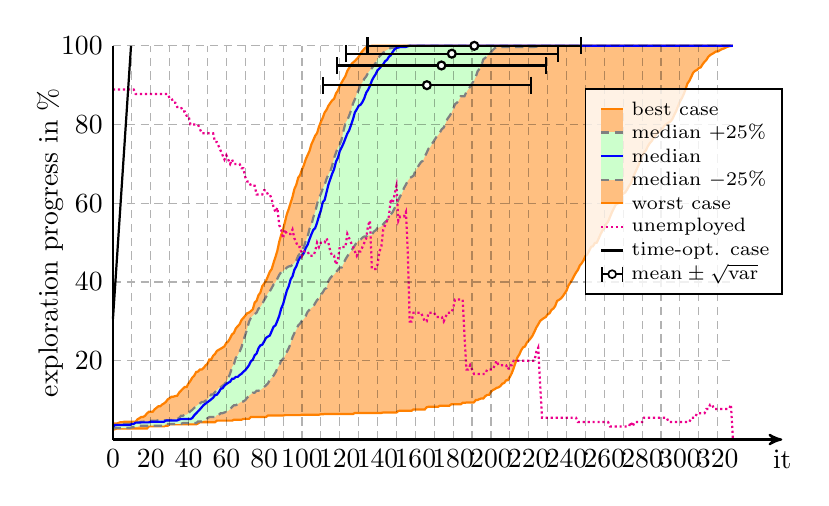 \begin{tikzpicture}[thick]


% plot data, scaled to 8cm
\begin{scope}[yscale=0.05, xscale=0.024]
\draw[draw=orange, fill=orange!50] (0.00, 2.46) -- (1.00, 2.63) -- (2.00, 2.79) -- (3.00, 2.79) -- (4.00, 2.79) -- (5.00, 2.79) -- (6.00, 2.79) -- (7.00, 2.79) -- (8.00, 2.79) -- (9.00, 2.79) -- (10.00, 2.79) -- (11.00, 2.79) -- (12.00, 2.79) -- (13.00, 2.79) -- (14.00, 2.79) -- (15.00, 2.79) -- (16.00, 2.79) -- (17.00, 2.79) -- (18.00, 2.79) -- (19.00, 3.35) -- (20.00, 3.35) -- (21.00, 3.35) -- (22.00, 3.35) -- (23.00, 3.35) -- (24.00, 3.35) -- (25.00, 3.35) -- (26.00, 3.35) -- (27.00, 3.35) -- (28.00, 3.52) -- (29.00, 3.52) -- (30.00, 3.85) -- (31.00, 3.85) -- (32.00, 3.85) -- (33.00, 3.85) -- (34.00, 3.85) -- (35.00, 3.85) -- (36.00, 3.85) -- (37.00, 3.85) -- (38.00, 3.85) -- (39.00, 3.85) -- (40.00, 3.85) -- (41.00, 3.85) -- (42.00, 3.85) -- (43.00, 3.85) -- (44.00, 3.85) -- (45.00, 4.08) -- (46.00, 4.41) -- (47.00, 4.41) -- (48.00, 4.41) -- (49.00, 4.41) -- (50.00, 4.41) -- (51.00, 4.41) -- (52.00, 4.41) -- (53.00, 4.41) -- (54.00, 4.41) -- (55.00, 4.80) -- (56.00, 4.80) -- (57.00, 4.80) -- (58.00, 4.80) -- (59.00, 4.80) -- (60.00, 4.80) -- (61.00, 4.80) -- (62.00, 4.80) -- (63.00, 4.80) -- (64.00, 5.03) -- (65.00, 5.03) -- (66.00, 5.03) -- (67.00, 5.03) -- (68.00, 5.03) -- (69.00, 5.25) -- (70.00, 5.25) -- (71.00, 5.25) -- (72.00, 5.25) -- (73.00, 5.75) -- (74.00, 5.75) -- (75.00, 5.75) -- (76.00, 5.75) -- (77.00, 5.75) -- (78.00, 5.75) -- (79.00, 5.75) -- (80.00, 5.75) -- (81.00, 5.75) -- (82.00, 6.09) -- (83.00, 6.09) -- (84.00, 6.09) -- (85.00, 6.09) -- (86.00, 6.09) -- (87.00, 6.09) -- (88.00, 6.09) -- (89.00, 6.09) -- (90.00, 6.09) -- (91.00, 6.20) -- (92.00, 6.20) -- (93.00, 6.20) -- (94.00, 6.20) -- (95.00, 6.20) -- (96.00, 6.20) -- (97.00, 6.20) -- (98.00, 6.20) -- (99.00, 6.20) -- (100.00, 6.31) -- (101.00, 6.31) -- (102.00, 6.31) -- (103.00, 6.31) -- (104.00, 6.31) -- (105.00, 6.31) -- (106.00, 6.31) -- (107.00, 6.31) -- (108.00, 6.31) -- (109.00, 6.31) -- (110.00, 6.42) -- (111.00, 6.42) -- (112.00, 6.48) -- (113.00, 6.48) -- (114.00, 6.48) -- (115.00, 6.48) -- (116.00, 6.48) -- (117.00, 6.48) -- (118.00, 6.48) -- (119.00, 6.48) -- (120.00, 6.48) -- (121.00, 6.48) -- (122.00, 6.48) -- (123.00, 6.48) -- (124.00, 6.48) -- (125.00, 6.48) -- (126.00, 6.48) -- (127.00, 6.48) -- (128.00, 6.76) -- (129.00, 6.76) -- (130.00, 6.76) -- (131.00, 6.76) -- (132.00, 6.76) -- (133.00, 6.76) -- (134.00, 6.76) -- (135.00, 6.76) -- (136.00, 6.76) -- (137.00, 6.76) -- (138.00, 6.76) -- (139.00, 6.76) -- (140.00, 6.76) -- (141.00, 6.76) -- (142.00, 6.76) -- (143.00, 6.87) -- (144.00, 6.87) -- (145.00, 6.87) -- (146.00, 6.87) -- (147.00, 6.87) -- (148.00, 6.87) -- (149.00, 6.87) -- (150.00, 6.87) -- (151.00, 7.26) -- (152.00, 7.32) -- (153.00, 7.32) -- (154.00, 7.32) -- (155.00, 7.32) -- (156.00, 7.32) -- (157.00, 7.32) -- (158.00, 7.32) -- (159.00, 7.65) -- (160.00, 7.65) -- (161.00, 7.65) -- (162.00, 7.65) -- (163.00, 7.65) -- (164.00, 7.65) -- (165.00, 7.65) -- (166.00, 8.21) -- (167.00, 8.32) -- (168.00, 8.32) -- (169.00, 8.32) -- (170.00, 8.32) -- (171.00, 8.32) -- (172.00, 8.32) -- (173.00, 8.60) -- (174.00, 8.60) -- (175.00, 8.60) -- (176.00, 8.60) -- (177.00, 8.60) -- (178.00, 8.60) -- (179.00, 8.94) -- (180.00, 8.94) -- (181.00, 8.94) -- (182.00, 8.94) -- (183.00, 8.94) -- (184.00, 8.94) -- (185.00, 9.33) -- (186.00, 9.33) -- (187.00, 9.39) -- (188.00, 9.39) -- (189.00, 9.39) -- (190.00, 9.39) -- (191.00, 9.44) -- (192.00, 10.06) -- (193.00, 10.06) -- (194.00, 10.28) -- (195.00, 10.45) -- (196.00, 10.45) -- (197.00, 11.01) -- (198.00, 11.34) -- (199.00, 11.34) -- (200.00, 12.12) -- (201.00, 12.57) -- (202.00, 12.79) -- (203.00, 13.13) -- (204.00, 13.24) -- (205.00, 13.58) -- (206.00, 14.19) -- (207.00, 14.36) -- (208.00, 15.03) -- (209.00, 15.08) -- (210.00, 15.92) -- (211.00, 16.82) -- (212.00, 18.10) -- (213.00, 19.55) -- (214.00, 20.84) -- (215.00, 21.56) -- (216.00, 22.68) -- (217.00, 23.41) -- (218.00, 23.63) -- (219.00, 24.64) -- (220.00, 25.14) -- (221.00, 25.70) -- (222.00, 26.37) -- (223.00, 27.37) -- (224.00, 28.44) -- (225.00, 29.22) -- (226.00, 30.11) -- (227.00, 30.50) -- (228.00, 30.84) -- (229.00, 31.12) -- (230.00, 31.79) -- (231.00, 32.07) -- (232.00, 32.91) -- (233.00, 33.24) -- (234.00, 33.91) -- (235.00, 35.20) -- (236.00, 35.47) -- (237.00, 35.81) -- (238.00, 36.37) -- (239.00, 37.09) -- (240.00, 37.82) -- (241.00, 39.11) -- (242.00, 39.83) -- (243.00, 40.61) -- (244.00, 41.56) -- (245.00, 42.40) -- (246.00, 43.07) -- (247.00, 44.19) -- (248.00, 44.75) -- (249.00, 45.53) -- (250.00, 46.65) -- (251.00, 47.04) -- (252.00, 47.99) -- (253.00, 48.94) -- (254.00, 49.11) -- (255.00, 49.94) -- (256.00, 50.00) -- (257.00, 51.06) -- (258.00, 52.18) -- (259.00, 53.07) -- (260.00, 53.63) -- (261.00, 54.75) -- (262.00, 55.36) -- (263.00, 56.54) -- (264.00, 57.71) -- (265.00, 58.66) -- (266.00, 59.66) -- (267.00, 59.89) -- (268.00, 60.84) -- (269.00, 61.79) -- (270.00, 62.46) -- (271.00, 62.74) -- (272.00, 63.46) -- (273.00, 64.36) -- (274.00, 65.03) -- (275.00, 66.20) -- (276.00, 67.49) -- (277.00, 68.55) -- (278.00, 69.55) -- (279.00, 70.84) -- (280.00, 72.07) -- (281.00, 72.91) -- (282.00, 73.46) -- (283.00, 74.47) -- (284.00, 75.25) -- (285.00, 75.75) -- (286.00, 76.59) -- (287.00, 77.09) -- (288.00, 77.82) -- (289.00, 78.21) -- (290.00, 78.60) -- (291.00, 79.16) -- (292.00, 79.83) -- (293.00, 80.17) -- (294.00, 80.50) -- (295.00, 80.78) -- (296.00, 81.40) -- (297.00, 82.46) -- (298.00, 83.41) -- (299.00, 84.69) -- (300.00, 85.87) -- (301.00, 86.70) -- (302.00, 87.71) -- (303.00, 88.99) -- (304.00, 90.45) -- (305.00, 91.12) -- (306.00, 92.12) -- (307.00, 93.18) -- (308.00, 93.63) -- (309.00, 93.85) -- (310.00, 94.36) -- (311.00, 94.53) -- (312.00, 95.31) -- (313.00, 95.92) -- (314.00, 96.42) -- (315.00, 97.21) -- (316.00, 97.65) -- (317.00, 97.93) -- (318.00, 98.21) -- (319.00, 98.55) -- (320.00, 98.55) -- (321.00, 98.83) -- (322.00, 99.11) -- (323.00, 99.27) -- (324.00, 99.50) -- (325.00, 99.72) -- (326.00, 99.89) -- (327.00, 99.94) -- (328.00, 100.00) -- (328.00, 100.00) -- (327.00, 100.00) -- (326.00, 100.00) -- (325.00, 100.00) -- (324.00, 100.00) -- (323.00, 100.00) -- (322.00, 100.00) -- (321.00, 100.00) -- (320.00, 100.00) -- (319.00, 100.00) -- (318.00, 100.00) -- (317.00, 100.00) -- (316.00, 100.00) -- (315.00, 100.00) -- (314.00, 100.00) -- (313.00, 100.00) -- (312.00, 100.00) -- (311.00, 100.00) -- (310.00, 100.00) -- (309.00, 100.00) -- (308.00, 100.00) -- (307.00, 100.00) -- (306.00, 100.00) -- (305.00, 100.00) -- (304.00, 100.00) -- (303.00, 100.00) -- (302.00, 100.00) -- (301.00, 100.00) -- (300.00, 100.00) -- (299.00, 100.00) -- (298.00, 100.00) -- (297.00, 100.00) -- (296.00, 100.00) -- (295.00, 100.00) -- (294.00, 100.00) -- (293.00, 100.00) -- (292.00, 100.00) -- (291.00, 100.00) -- (290.00, 100.00) -- (289.00, 100.00) -- (288.00, 100.00) -- (287.00, 100.00) -- (286.00, 100.00) -- (285.00, 100.00) -- (284.00, 100.00) -- (283.00, 100.00) -- (282.00, 100.00) -- (281.00, 100.00) -- (280.00, 100.00) -- (279.00, 100.00) -- (278.00, 100.00) -- (277.00, 100.00) -- (276.00, 100.00) -- (275.00, 100.00) -- (274.00, 100.00) -- (273.00, 100.00) -- (272.00, 100.00) -- (271.00, 100.00) -- (270.00, 100.00) -- (269.00, 100.00) -- (268.00, 100.00) -- (267.00, 100.00) -- (266.00, 100.00) -- (265.00, 100.00) -- (264.00, 100.00) -- (263.00, 100.00) -- (262.00, 100.00) -- (261.00, 100.00) -- (260.00, 100.00) -- (259.00, 100.00) -- (258.00, 100.00) -- (257.00, 100.00) -- (256.00, 100.00) -- (255.00, 100.00) -- (254.00, 100.00) -- (253.00, 100.00) -- (252.00, 100.00) -- (251.00, 100.00) -- (250.00, 100.00) -- (249.00, 100.00) -- (248.00, 100.00) -- (247.00, 100.00) -- (246.00, 100.00) -- (245.00, 100.00) -- (244.00, 100.00) -- (243.00, 100.00) -- (242.00, 100.00) -- (241.00, 100.00) -- (240.00, 100.00) -- (239.00, 100.00) -- (238.00, 100.00) -- (237.00, 100.00) -- (236.00, 100.00) -- (235.00, 100.00) -- (234.00, 100.00) -- (233.00, 100.00) -- (232.00, 100.00) -- (231.00, 100.00) -- (230.00, 100.00) -- (229.00, 100.00) -- (228.00, 100.00) -- (227.00, 100.00) -- (226.00, 100.00) -- (225.00, 100.00) -- (224.00, 100.00) -- (223.00, 100.00) -- (222.00, 100.00) -- (221.00, 100.00) -- (220.00, 100.00) -- (219.00, 100.00) -- (218.00, 100.00) -- (217.00, 100.00) -- (216.00, 100.00) -- (215.00, 100.00) -- (214.00, 100.00) -- (213.00, 100.00) -- (212.00, 100.00) -- (211.00, 100.00) -- (210.00, 100.00) -- (209.00, 100.00) -- (208.00, 100.00) -- (207.00, 100.00) -- (206.00, 100.00) -- (205.00, 100.00) -- (204.00, 100.00) -- (203.00, 100.00) -- (202.00, 100.00) -- (201.00, 100.00) -- (200.00, 100.00) -- (199.00, 100.00) -- (198.00, 100.00) -- (197.00, 100.00) -- (196.00, 100.00) -- (195.00, 100.00) -- (194.00, 100.00) -- (193.00, 100.00) -- (192.00, 100.00) -- (191.00, 100.00) -- (190.00, 100.00) -- (189.00, 100.00) -- (188.00, 100.00) -- (187.00, 100.00) -- (186.00, 100.00) -- (185.00, 100.00) -- (184.00, 100.00) -- (183.00, 100.00) -- (182.00, 100.00) -- (181.00, 100.00) -- (180.00, 100.00) -- (179.00, 100.00) -- (178.00, 100.00) -- (177.00, 100.00) -- (176.00, 100.00) -- (175.00, 100.00) -- (174.00, 100.00) -- (173.00, 100.00) -- (172.00, 100.00) -- (171.00, 100.00) -- (170.00, 100.00) -- (169.00, 100.00) -- (168.00, 100.00) -- (167.00, 100.00) -- (166.00, 100.00) -- (165.00, 100.00) -- (164.00, 100.00) -- (163.00, 100.00) -- (162.00, 100.00) -- (161.00, 100.00) -- (160.00, 100.00) -- (159.00, 100.00) -- (158.00, 100.00) -- (157.00, 100.00) -- (156.00, 100.00) -- (155.00, 100.00) -- (154.00, 100.00) -- (153.00, 100.00) -- (152.00, 100.00) -- (151.00, 100.00) -- (150.00, 100.00) -- (149.00, 100.00) -- (148.00, 100.00) -- (147.00, 100.00) -- (146.00, 100.00) -- (145.00, 100.00) -- (144.00, 100.00) -- (143.00, 100.00) -- (142.00, 100.00) -- (141.00, 100.00) -- (140.00, 100.00) -- (139.00, 100.00) -- (138.00, 100.00) -- (137.00, 100.00) -- (136.00, 99.94) -- (135.00, 99.94) -- (134.00, 99.66) -- (133.00, 99.22) -- (132.00, 98.66) -- (131.00, 98.04) -- (130.00, 97.21) -- (129.00, 96.65) -- (128.00, 96.15) -- (127.00, 95.75) -- (126.00, 95.25) -- (125.00, 94.41) -- (124.00, 93.63) -- (123.00, 92.29) -- (122.00, 91.51) -- (121.00, 90.67) -- (120.00, 89.83) -- (119.00, 88.60) -- (118.00, 87.88) -- (117.00, 86.54) -- (116.00, 86.15) -- (115.00, 85.47) -- (114.00, 84.75) -- (113.00, 83.74) -- (112.00, 83.07) -- (111.00, 81.73) -- (110.00, 80.67) -- (109.00, 79.44) -- (108.00, 77.82) -- (107.00, 77.15) -- (106.00, 76.03) -- (105.00, 74.97) -- (104.00, 73.30) -- (103.00, 72.23) -- (102.00, 71.17) -- (101.00, 69.66) -- (100.00, 68.55) -- (99.00, 67.15) -- (98.00, 66.48) -- (97.00, 64.69) -- (96.00, 63.63) -- (95.00, 61.62) -- (94.00, 60.11) -- (93.00, 58.55) -- (92.00, 57.21) -- (91.00, 55.25) -- (90.00, 53.35) -- (89.00, 51.96) -- (88.00, 50.28) -- (87.00, 47.99) -- (86.00, 46.37) -- (85.00, 44.92) -- (84.00, 43.30) -- (83.00, 42.63) -- (82.00, 41.45) -- (81.00, 40.34) -- (80.00, 39.61) -- (79.00, 38.94) -- (78.00, 37.32) -- (77.00, 36.65) -- (76.00, 35.25) -- (75.00, 34.80) -- (74.00, 33.07) -- (73.00, 32.63) -- (72.00, 32.23) -- (71.00, 32.07) -- (70.00, 31.45) -- (69.00, 30.89) -- (68.00, 30.34) -- (67.00, 29.27) -- (66.00, 28.77) -- (65.00, 28.21) -- (64.00, 27.09) -- (63.00, 26.70) -- (62.00, 25.75) -- (61.00, 24.92) -- (60.00, 24.53) -- (59.00, 23.69) -- (58.00, 23.35) -- (57.00, 23.07) -- (56.00, 22.79) -- (55.00, 22.51) -- (54.00, 21.73) -- (53.00, 21.28) -- (52.00, 20.34) -- (51.00, 20.34) -- (50.00, 19.22) -- (49.00, 18.83) -- (48.00, 18.21) -- (47.00, 17.77) -- (46.00, 17.77) -- (45.00, 17.26) -- (44.00, 17.15) -- (43.00, 16.20) -- (42.00, 15.75) -- (41.00, 14.92) -- (40.00, 14.25) -- (39.00, 13.35) -- (38.00, 13.35) -- (37.00, 12.91) -- (36.00, 12.40) -- (35.00, 11.90) -- (34.00, 11.12) -- (33.00, 11.06) -- (32.00, 10.89) -- (31.00, 10.89) -- (30.00, 10.50) -- (29.00, 10.22) -- (28.00, 9.55) -- (27.00, 9.16) -- (26.00, 8.88) -- (25.00, 8.44) -- (24.00, 8.44) -- (23.00, 8.04) -- (22.00, 7.65) -- (21.00, 7.04) -- (20.00, 7.04) -- (19.00, 7.04) -- (18.00, 6.65) -- (17.00, 6.03) -- (16.00, 5.75) -- (15.00, 5.75) -- (14.00, 5.42) -- (13.00, 5.14) -- (12.00, 4.53) -- (11.00, 4.53) -- (10.00, 4.53) -- (9.00, 4.53) -- (8.00, 4.53) -- (7.00, 4.53) -- (6.00, 4.53) -- (5.00, 4.41) -- (4.00, 4.41) -- (3.00, 4.25) -- (2.00, 4.08) -- (1.00, 4.08) -- (0.00, 3.41);
\draw[gray, densely dashed, fill=green!20] (0.00, 2.63) -- (1.00, 2.91) -- (2.00, 2.91) -- (3.00, 2.91) -- (4.00, 2.91) -- (5.00, 2.91) -- (6.00, 2.91) -- (7.00, 2.91) -- (8.00, 2.91) -- (9.00, 2.91) -- (10.00, 3.13) -- (11.00, 3.13) -- (12.00, 3.24) -- (13.00, 3.24) -- (14.00, 3.52) -- (15.00, 3.52) -- (16.00, 3.52) -- (17.00, 3.52) -- (18.00, 3.52) -- (19.00, 3.52) -- (20.00, 3.52) -- (21.00, 3.52) -- (22.00, 3.52) -- (23.00, 3.52) -- (24.00, 3.52) -- (25.00, 3.52) -- (26.00, 3.52) -- (27.00, 3.52) -- (28.00, 3.91) -- (29.00, 3.97) -- (30.00, 3.97) -- (31.00, 3.97) -- (32.00, 3.97) -- (33.00, 3.97) -- (34.00, 3.97) -- (35.00, 3.97) -- (36.00, 3.97) -- (37.00, 4.19) -- (38.00, 4.19) -- (39.00, 4.19) -- (40.00, 4.19) -- (41.00, 4.19) -- (42.00, 4.19) -- (43.00, 4.19) -- (44.00, 4.19) -- (45.00, 4.58) -- (46.00, 4.58) -- (47.00, 4.58) -- (48.00, 4.86) -- (49.00, 4.86) -- (50.00, 5.42) -- (51.00, 5.70) -- (52.00, 5.70) -- (53.00, 5.70) -- (54.00, 5.70) -- (55.00, 6.26) -- (56.00, 6.26) -- (57.00, 6.70) -- (58.00, 6.70) -- (59.00, 6.87) -- (60.00, 7.04) -- (61.00, 7.32) -- (62.00, 7.71) -- (63.00, 8.27) -- (64.00, 8.72) -- (65.00, 8.72) -- (66.00, 8.99) -- (67.00, 9.33) -- (68.00, 9.66) -- (69.00, 9.66) -- (70.00, 10.00) -- (71.00, 10.61) -- (72.00, 11.17) -- (73.00, 11.56) -- (74.00, 11.90) -- (75.00, 11.90) -- (76.00, 12.40) -- (77.00, 12.40) -- (78.00, 12.57) -- (79.00, 12.96) -- (80.00, 13.35) -- (81.00, 13.80) -- (82.00, 14.25) -- (83.00, 15.20) -- (84.00, 15.70) -- (85.00, 16.26) -- (86.00, 17.04) -- (87.00, 18.10) -- (88.00, 18.94) -- (89.00, 20.00) -- (90.00, 20.45) -- (91.00, 21.28) -- (92.00, 22.29) -- (93.00, 23.18) -- (94.00, 24.36) -- (95.00, 25.98) -- (96.00, 27.04) -- (97.00, 27.88) -- (98.00, 28.99) -- (99.00, 29.44) -- (100.00, 30.22) -- (101.00, 30.61) -- (102.00, 31.40) -- (103.00, 32.46) -- (104.00, 32.96) -- (105.00, 33.46) -- (106.00, 33.80) -- (107.00, 34.64) -- (108.00, 35.42) -- (109.00, 35.87) -- (110.00, 36.82) -- (111.00, 37.37) -- (112.00, 38.21) -- (113.00, 38.49) -- (114.00, 40.22) -- (115.00, 41.01) -- (116.00, 41.56) -- (117.00, 41.90) -- (118.00, 42.51) -- (119.00, 43.07) -- (120.00, 43.69) -- (121.00, 43.69) -- (122.00, 44.69) -- (123.00, 45.75) -- (124.00, 46.54) -- (125.00, 47.21) -- (126.00, 47.93) -- (127.00, 48.60) -- (128.00, 49.33) -- (129.00, 50.11) -- (130.00, 50.50) -- (131.00, 50.78) -- (132.00, 51.28) -- (133.00, 51.56) -- (134.00, 51.56) -- (135.00, 51.84) -- (136.00, 51.90) -- (137.00, 52.01) -- (138.00, 52.79) -- (139.00, 53.13) -- (140.00, 53.74) -- (141.00, 53.91) -- (142.00, 54.19) -- (143.00, 54.69) -- (144.00, 55.25) -- (145.00, 55.64) -- (146.00, 56.70) -- (147.00, 57.15) -- (148.00, 57.77) -- (149.00, 58.72) -- (150.00, 59.72) -- (151.00, 60.84) -- (152.00, 61.84) -- (153.00, 62.63) -- (154.00, 63.91) -- (155.00, 64.75) -- (156.00, 65.75) -- (157.00, 66.37) -- (158.00, 66.70) -- (159.00, 66.98) -- (160.00, 68.21) -- (161.00, 68.99) -- (162.00, 69.78) -- (163.00, 70.45) -- (164.00, 70.84) -- (165.00, 71.90) -- (166.00, 72.85) -- (167.00, 73.91) -- (168.00, 74.36) -- (169.00, 75.25) -- (170.00, 75.98) -- (171.00, 76.76) -- (172.00, 77.32) -- (173.00, 77.99) -- (174.00, 78.83) -- (175.00, 79.22) -- (176.00, 80.34) -- (177.00, 81.45) -- (178.00, 82.12) -- (179.00, 82.85) -- (180.00, 83.97) -- (181.00, 85.20) -- (182.00, 85.53) -- (183.00, 86.15) -- (184.00, 87.21) -- (185.00, 87.21) -- (186.00, 87.21) -- (187.00, 88.27) -- (188.00, 88.99) -- (189.00, 89.61) -- (190.00, 90.45) -- (191.00, 91.12) -- (192.00, 92.18) -- (193.00, 93.58) -- (194.00, 94.19) -- (195.00, 95.08) -- (196.00, 96.59) -- (197.00, 96.93) -- (198.00, 97.49) -- (199.00, 97.88) -- (200.00, 98.32) -- (201.00, 98.94) -- (202.00, 99.39) -- (203.00, 99.72) -- (204.00, 99.72) -- (205.00, 99.72) -- (206.00, 99.72) -- (207.00, 99.72) -- (208.00, 99.72) -- (209.00, 99.72) -- (210.00, 99.72) -- (211.00, 99.72) -- (212.00, 99.72) -- (213.00, 99.72) -- (214.00, 99.72) -- (215.00, 99.72) -- (216.00, 99.72) -- (217.00, 99.72) -- (218.00, 99.72) -- (219.00, 99.72) -- (220.00, 99.72) -- (221.00, 99.72) -- (222.00, 99.72) -- (223.00, 99.72) -- (224.00, 99.78) -- (225.00, 99.94) -- (226.00, 100.00) -- (227.00, 100.00) -- (228.00, 100.00) -- (229.00, 100.00) -- (230.00, 100.00) -- (231.00, 100.00) -- (232.00, 100.00) -- (233.00, 100.00) -- (234.00, 100.00) -- (235.00, 100.00) -- (236.00, 100.00) -- (237.00, 100.00) -- (238.00, 100.00) -- (239.00, 100.00) -- (240.00, 100.00) -- (241.00, 100.00) -- (242.00, 100.00) -- (243.00, 100.00) -- (244.00, 100.00) -- (245.00, 100.00) -- (246.00, 100.00) -- (247.00, 100.00) -- (248.00, 100.00) -- (249.00, 100.00) -- (250.00, 100.00) -- (251.00, 100.00) -- (252.00, 100.00) -- (253.00, 100.00) -- (254.00, 100.00) -- (255.00, 100.00) -- (256.00, 100.00) -- (257.00, 100.00) -- (258.00, 100.00) -- (259.00, 100.00) -- (260.00, 100.00) -- (261.00, 100.00) -- (262.00, 100.00) -- (263.00, 100.00) -- (264.00, 100.00) -- (265.00, 100.00) -- (266.00, 100.00) -- (267.00, 100.00) -- (268.00, 100.00) -- (269.00, 100.00) -- (270.00, 100.00) -- (271.00, 100.00) -- (272.00, 100.00) -- (273.00, 100.00) -- (274.00, 100.00) -- (275.00, 100.00) -- (276.00, 100.00) -- (277.00, 100.00) -- (278.00, 100.00) -- (279.00, 100.00) -- (280.00, 100.00) -- (281.00, 100.00) -- (282.00, 100.00) -- (283.00, 100.00) -- (284.00, 100.00) -- (285.00, 100.00) -- (286.00, 100.00) -- (287.00, 100.00) -- (288.00, 100.00) -- (289.00, 100.00) -- (290.00, 100.00) -- (291.00, 100.00) -- (292.00, 100.00) -- (293.00, 100.00) -- (294.00, 100.00) -- (295.00, 100.00) -- (296.00, 100.00) -- (297.00, 100.00) -- (298.00, 100.00) -- (299.00, 100.00) -- (300.00, 100.00) -- (301.00, 100.00) -- (302.00, 100.00) -- (303.00, 100.00) -- (304.00, 100.00) -- (305.00, 100.00) -- (306.00, 100.00) -- (307.00, 100.00) -- (308.00, 100.00) -- (309.00, 100.00) -- (310.00, 100.00) -- (311.00, 100.00) -- (312.00, 100.00) -- (313.00, 100.00) -- (314.00, 100.00) -- (315.00, 100.00) -- (316.00, 100.00) -- (317.00, 100.00) -- (318.00, 100.00) -- (319.00, 100.00) -- (320.00, 100.00) -- (321.00, 100.00) -- (322.00, 100.00) -- (323.00, 100.00) -- (324.00, 100.00) -- (325.00, 100.00) -- (326.00, 100.00) -- (327.00, 100.00) -- (328.00, 100.00) -- (328.00, 100.00) -- (327.00, 100.00) -- (326.00, 100.00) -- (325.00, 100.00) -- (324.00, 100.00) -- (323.00, 100.00) -- (322.00, 100.00) -- (321.00, 100.00) -- (320.00, 100.00) -- (319.00, 100.00) -- (318.00, 100.00) -- (317.00, 100.00) -- (316.00, 100.00) -- (315.00, 100.00) -- (314.00, 100.00) -- (313.00, 100.00) -- (312.00, 100.00) -- (311.00, 100.00) -- (310.00, 100.00) -- (309.00, 100.00) -- (308.00, 100.00) -- (307.00, 100.00) -- (306.00, 100.00) -- (305.00, 100.00) -- (304.00, 100.00) -- (303.00, 100.00) -- (302.00, 100.00) -- (301.00, 100.00) -- (300.00, 100.00) -- (299.00, 100.00) -- (298.00, 100.00) -- (297.00, 100.00) -- (296.00, 100.00) -- (295.00, 100.00) -- (294.00, 100.00) -- (293.00, 100.00) -- (292.00, 100.00) -- (291.00, 100.00) -- (290.00, 100.00) -- (289.00, 100.00) -- (288.00, 100.00) -- (287.00, 100.00) -- (286.00, 100.00) -- (285.00, 100.00) -- (284.00, 100.00) -- (283.00, 100.00) -- (282.00, 100.00) -- (281.00, 100.00) -- (280.00, 100.00) -- (279.00, 100.00) -- (278.00, 100.00) -- (277.00, 100.00) -- (276.00, 100.00) -- (275.00, 100.00) -- (274.00, 100.00) -- (273.00, 100.00) -- (272.00, 100.00) -- (271.00, 100.00) -- (270.00, 100.00) -- (269.00, 100.00) -- (268.00, 100.00) -- (267.00, 100.00) -- (266.00, 100.00) -- (265.00, 100.00) -- (264.00, 100.00) -- (263.00, 100.00) -- (262.00, 100.00) -- (261.00, 100.00) -- (260.00, 100.00) -- (259.00, 100.00) -- (258.00, 100.00) -- (257.00, 100.00) -- (256.00, 100.00) -- (255.00, 100.00) -- (254.00, 100.00) -- (253.00, 100.00) -- (252.00, 100.00) -- (251.00, 100.00) -- (250.00, 100.00) -- (249.00, 100.00) -- (248.00, 100.00) -- (247.00, 100.00) -- (246.00, 100.00) -- (245.00, 100.00) -- (244.00, 100.00) -- (243.00, 100.00) -- (242.00, 100.00) -- (241.00, 100.00) -- (240.00, 100.00) -- (239.00, 100.00) -- (238.00, 100.00) -- (237.00, 100.00) -- (236.00, 100.00) -- (235.00, 100.00) -- (234.00, 100.00) -- (233.00, 100.00) -- (232.00, 100.00) -- (231.00, 100.00) -- (230.00, 100.00) -- (229.00, 100.00) -- (228.00, 100.00) -- (227.00, 100.00) -- (226.00, 100.00) -- (225.00, 100.00) -- (224.00, 100.00) -- (223.00, 100.00) -- (222.00, 100.00) -- (221.00, 100.00) -- (220.00, 100.00) -- (219.00, 100.00) -- (218.00, 100.00) -- (217.00, 100.00) -- (216.00, 100.00) -- (215.00, 100.00) -- (214.00, 100.00) -- (213.00, 100.00) -- (212.00, 100.00) -- (211.00, 100.00) -- (210.00, 100.00) -- (209.00, 100.00) -- (208.00, 100.00) -- (207.00, 100.00) -- (206.00, 100.00) -- (205.00, 100.00) -- (204.00, 100.00) -- (203.00, 100.00) -- (202.00, 100.00) -- (201.00, 100.00) -- (200.00, 100.00) -- (199.00, 100.00) -- (198.00, 100.00) -- (197.00, 100.00) -- (196.00, 100.00) -- (195.00, 100.00) -- (194.00, 100.00) -- (193.00, 100.00) -- (192.00, 100.00) -- (191.00, 100.00) -- (190.00, 100.00) -- (189.00, 100.00) -- (188.00, 100.00) -- (187.00, 100.00) -- (186.00, 100.00) -- (185.00, 100.00) -- (184.00, 100.00) -- (183.00, 100.00) -- (182.00, 100.00) -- (181.00, 100.00) -- (180.00, 100.00) -- (179.00, 100.00) -- (178.00, 100.00) -- (177.00, 100.00) -- (176.00, 100.00) -- (175.00, 100.00) -- (174.00, 100.00) -- (173.00, 100.00) -- (172.00, 100.00) -- (171.00, 100.00) -- (170.00, 100.00) -- (169.00, 100.00) -- (168.00, 100.00) -- (167.00, 100.00) -- (166.00, 100.00) -- (165.00, 100.00) -- (164.00, 100.00) -- (163.00, 100.00) -- (162.00, 100.00) -- (161.00, 100.00) -- (160.00, 100.00) -- (159.00, 100.00) -- (158.00, 100.00) -- (157.00, 100.00) -- (156.00, 100.00) -- (155.00, 99.94) -- (154.00, 99.94) -- (153.00, 99.94) -- (152.00, 99.89) -- (151.00, 99.78) -- (150.00, 99.72) -- (149.00, 99.66) -- (148.00, 99.50) -- (147.00, 99.44) -- (146.00, 99.22) -- (145.00, 98.94) -- (144.00, 98.60) -- (143.00, 98.27) -- (142.00, 97.77) -- (141.00, 97.32) -- (140.00, 96.65) -- (139.00, 95.64) -- (138.00, 95.03) -- (137.00, 94.30) -- (136.00, 93.74) -- (135.00, 93.13) -- (134.00, 92.23) -- (133.00, 91.62) -- (132.00, 90.67) -- (131.00, 90.00) -- (130.00, 88.77) -- (129.00, 87.82) -- (128.00, 86.42) -- (127.00, 85.31) -- (126.00, 83.63) -- (125.00, 82.29) -- (124.00, 81.12) -- (123.00, 80.34) -- (122.00, 78.44) -- (121.00, 76.26) -- (120.00, 74.92) -- (119.00, 74.13) -- (118.00, 72.85) -- (117.00, 71.51) -- (116.00, 69.61) -- (115.00, 68.16) -- (114.00, 67.32) -- (113.00, 66.20) -- (112.00, 64.69) -- (111.00, 63.74) -- (110.00, 62.35) -- (109.00, 61.40) -- (108.00, 59.78) -- (107.00, 57.77) -- (106.00, 56.42) -- (105.00, 54.47) -- (104.00, 53.52) -- (103.00, 51.56) -- (102.00, 50.45) -- (101.00, 48.94) -- (100.00, 48.04) -- (99.00, 47.26) -- (98.00, 46.65) -- (97.00, 45.47) -- (96.00, 44.86) -- (95.00, 44.36) -- (94.00, 44.02) -- (93.00, 43.97) -- (92.00, 43.69) -- (91.00, 43.18) -- (90.00, 42.74) -- (89.00, 42.51) -- (88.00, 41.84) -- (87.00, 40.89) -- (86.00, 39.83) -- (85.00, 39.39) -- (84.00, 38.49) -- (83.00, 37.65) -- (82.00, 37.15) -- (81.00, 36.20) -- (80.00, 35.42) -- (79.00, 34.36) -- (78.00, 33.63) -- (77.00, 33.24) -- (76.00, 32.23) -- (75.00, 31.84) -- (74.00, 31.45) -- (73.00, 30.89) -- (72.00, 29.94) -- (71.00, 28.10) -- (70.00, 26.54) -- (69.00, 25.20) -- (68.00, 23.41) -- (67.00, 22.29) -- (66.00, 21.34) -- (65.00, 20.73) -- (64.00, 19.11) -- (63.00, 18.32) -- (62.00, 16.76) -- (61.00, 15.59) -- (60.00, 14.69) -- (59.00, 14.02) -- (58.00, 13.69) -- (57.00, 13.30) -- (56.00, 13.07) -- (55.00, 12.51) -- (54.00, 12.07) -- (53.00, 11.45) -- (52.00, 11.45) -- (51.00, 10.73) -- (50.00, 10.06) -- (49.00, 9.89) -- (48.00, 9.55) -- (47.00, 9.55) -- (46.00, 9.16) -- (45.00, 8.83) -- (44.00, 8.44) -- (43.00, 8.04) -- (42.00, 7.54) -- (41.00, 7.21) -- (40.00, 6.65) -- (39.00, 6.31) -- (38.00, 6.31) -- (37.00, 6.03) -- (36.00, 6.03) -- (35.00, 5.47) -- (34.00, 5.25) -- (33.00, 5.25) -- (32.00, 4.97) -- (31.00, 4.97) -- (30.00, 4.92) -- (29.00, 4.92) -- (28.00, 4.92) -- (27.00, 4.92) -- (26.00, 4.92) -- (25.00, 4.92) -- (24.00, 4.92) -- (23.00, 4.80) -- (22.00, 4.80) -- (21.00, 4.80) -- (20.00, 4.80) -- (19.00, 4.64) -- (18.00, 4.64) -- (17.00, 4.64) -- (16.00, 4.53) -- (15.00, 4.53) -- (14.00, 4.41) -- (13.00, 4.41) -- (12.00, 4.41) -- (11.00, 4.36) -- (10.00, 4.13) -- (9.00, 3.97) -- (8.00, 3.97) -- (7.00, 3.97) -- (6.00, 3.97) -- (5.00, 3.97) -- (4.00, 3.97) -- (3.00, 3.97) -- (2.00, 3.69) -- (1.00, 3.69) -- (0.00, 3.30);
\draw[blue] (0.00, 3.18) -- (1.00, 3.69) -- (2.00, 3.69) -- (3.00, 3.69) -- (4.00, 3.69) -- (5.00, 3.69) -- (6.00, 3.69) -- (7.00, 3.69) -- (8.00, 3.69) -- (9.00, 3.69) -- (10.00, 3.97) -- (11.00, 3.97) -- (12.00, 4.30) -- (13.00, 4.30) -- (14.00, 4.30) -- (15.00, 4.36) -- (16.00, 4.36) -- (17.00, 4.36) -- (18.00, 4.36) -- (19.00, 4.36) -- (20.00, 4.53) -- (21.00, 4.53) -- (22.00, 4.53) -- (23.00, 4.53) -- (24.00, 4.53) -- (25.00, 4.53) -- (26.00, 4.53) -- (27.00, 4.53) -- (28.00, 4.80) -- (29.00, 4.86) -- (30.00, 4.86) -- (31.00, 4.86) -- (32.00, 4.86) -- (33.00, 4.86) -- (34.00, 4.86) -- (35.00, 5.08) -- (36.00, 5.20) -- (37.00, 5.20) -- (38.00, 5.20) -- (39.00, 5.20) -- (40.00, 5.20) -- (41.00, 5.20) -- (42.00, 5.47) -- (43.00, 6.15) -- (44.00, 6.65) -- (45.00, 7.15) -- (46.00, 7.65) -- (47.00, 8.21) -- (48.00, 8.77) -- (49.00, 9.11) -- (50.00, 9.50) -- (51.00, 9.83) -- (52.00, 10.22) -- (53.00, 10.61) -- (54.00, 11.28) -- (55.00, 11.40) -- (56.00, 12.01) -- (57.00, 12.85) -- (58.00, 13.02) -- (59.00, 13.69) -- (60.00, 14.08) -- (61.00, 14.41) -- (62.00, 14.69) -- (63.00, 15.42) -- (64.00, 15.47) -- (65.00, 15.92) -- (66.00, 15.92) -- (67.00, 16.37) -- (68.00, 16.70) -- (69.00, 17.21) -- (70.00, 17.60) -- (71.00, 18.21) -- (72.00, 18.88) -- (73.00, 19.89) -- (74.00, 20.28) -- (75.00, 21.40) -- (76.00, 21.84) -- (77.00, 23.18) -- (78.00, 23.91) -- (79.00, 24.08) -- (80.00, 24.92) -- (81.00, 25.81) -- (82.00, 26.15) -- (83.00, 26.42) -- (84.00, 27.54) -- (85.00, 28.66) -- (86.00, 28.99) -- (87.00, 30.17) -- (88.00, 31.45) -- (89.00, 33.24) -- (90.00, 34.36) -- (91.00, 36.09) -- (92.00, 37.82) -- (93.00, 38.94) -- (94.00, 40.67) -- (95.00, 41.45) -- (96.00, 43.13) -- (97.00, 43.97) -- (98.00, 45.31) -- (99.00, 46.26) -- (100.00, 46.65) -- (101.00, 47.37) -- (102.00, 48.66) -- (103.00, 49.50) -- (104.00, 50.89) -- (105.00, 52.12) -- (106.00, 53.24) -- (107.00, 53.69) -- (108.00, 55.08) -- (109.00, 56.76) -- (110.00, 58.16) -- (111.00, 60.28) -- (112.00, 60.84) -- (113.00, 62.79) -- (114.00, 64.75) -- (115.00, 66.15) -- (116.00, 67.54) -- (117.00, 68.66) -- (118.00, 70.56) -- (119.00, 71.51) -- (120.00, 73.24) -- (121.00, 74.19) -- (122.00, 75.25) -- (123.00, 76.48) -- (124.00, 77.71) -- (125.00, 78.55) -- (126.00, 79.94) -- (127.00, 81.34) -- (128.00, 83.07) -- (129.00, 83.85) -- (130.00, 84.75) -- (131.00, 85.03) -- (132.00, 85.70) -- (133.00, 86.70) -- (134.00, 88.10) -- (135.00, 88.83) -- (136.00, 89.83) -- (137.00, 91.17) -- (138.00, 92.07) -- (139.00, 92.79) -- (140.00, 93.80) -- (141.00, 94.25) -- (142.00, 94.86) -- (143.00, 95.31) -- (144.00, 96.09) -- (145.00, 96.42) -- (146.00, 97.21) -- (147.00, 97.60) -- (148.00, 98.44) -- (149.00, 99.11) -- (150.00, 99.44) -- (151.00, 99.55) -- (152.00, 99.72) -- (153.00, 99.72) -- (154.00, 99.72) -- (155.00, 99.72) -- (156.00, 99.89) -- (157.00, 100.00) -- (158.00, 100.00) -- (159.00, 100.00) -- (160.00, 100.00) -- (161.00, 100.00) -- (162.00, 100.00) -- (163.00, 100.00) -- (164.00, 100.00) -- (165.00, 100.00) -- (166.00, 100.00) -- (167.00, 100.00) -- (168.00, 100.00) -- (169.00, 100.00) -- (170.00, 100.00) -- (171.00, 100.00) -- (172.00, 100.00) -- (173.00, 100.00) -- (174.00, 100.00) -- (175.00, 100.00) -- (176.00, 100.00) -- (177.00, 100.00) -- (178.00, 100.00) -- (179.00, 100.00) -- (180.00, 100.00) -- (181.00, 100.00) -- (182.00, 100.00) -- (183.00, 100.00) -- (184.00, 100.00) -- (185.00, 100.00) -- (186.00, 100.00) -- (187.00, 100.00) -- (188.00, 100.00) -- (189.00, 100.00) -- (190.00, 100.00) -- (191.00, 100.00) -- (192.00, 100.00) -- (193.00, 100.00) -- (194.00, 100.00) -- (195.00, 100.00) -- (196.00, 100.00) -- (197.00, 100.00) -- (198.00, 100.00) -- (199.00, 100.00) -- (200.00, 100.00) -- (201.00, 100.00) -- (202.00, 100.00) -- (203.00, 100.00) -- (204.00, 100.00) -- (205.00, 100.00) -- (206.00, 100.00) -- (207.00, 100.00) -- (208.00, 100.00) -- (209.00, 100.00) -- (210.00, 100.00) -- (211.00, 100.00) -- (212.00, 100.00) -- (213.00, 100.00) -- (214.00, 100.00) -- (215.00, 100.00) -- (216.00, 100.00) -- (217.00, 100.00) -- (218.00, 100.00) -- (219.00, 100.00) -- (220.00, 100.00) -- (221.00, 100.00) -- (222.00, 100.00) -- (223.00, 100.00) -- (224.00, 100.00) -- (225.00, 100.00) -- (226.00, 100.00) -- (227.00, 100.00) -- (228.00, 100.00) -- (229.00, 100.00) -- (230.00, 100.00) -- (231.00, 100.00) -- (232.00, 100.00) -- (233.00, 100.00) -- (234.00, 100.00) -- (235.00, 100.00) -- (236.00, 100.00) -- (237.00, 100.00) -- (238.00, 100.00) -- (239.00, 100.00) -- (240.00, 100.00) -- (241.00, 100.00) -- (242.00, 100.00) -- (243.00, 100.00) -- (244.00, 100.00) -- (245.00, 100.00) -- (246.00, 100.00) -- (247.00, 100.00) -- (248.00, 100.00) -- (249.00, 100.00) -- (250.00, 100.00) -- (251.00, 100.00) -- (252.00, 100.00) -- (253.00, 100.00) -- (254.00, 100.00) -- (255.00, 100.00) -- (256.00, 100.00) -- (257.00, 100.00) -- (258.00, 100.00) -- (259.00, 100.00) -- (260.00, 100.00) -- (261.00, 100.00) -- (262.00, 100.00) -- (263.00, 100.00) -- (264.00, 100.00) -- (265.00, 100.00) -- (266.00, 100.00) -- (267.00, 100.00) -- (268.00, 100.00) -- (269.00, 100.00) -- (270.00, 100.00) -- (271.00, 100.00) -- (272.00, 100.00) -- (273.00, 100.00) -- (274.00, 100.00) -- (275.00, 100.00) -- (276.00, 100.00) -- (277.00, 100.00) -- (278.00, 100.00) -- (279.00, 100.00) -- (280.00, 100.00) -- (281.00, 100.00) -- (282.00, 100.00) -- (283.00, 100.00) -- (284.00, 100.00) -- (285.00, 100.00) -- (286.00, 100.00) -- (287.00, 100.00) -- (288.00, 100.00) -- (289.00, 100.00) -- (290.00, 100.00) -- (291.00, 100.00) -- (292.00, 100.00) -- (293.00, 100.00) -- (294.00, 100.00) -- (295.00, 100.00) -- (296.00, 100.00) -- (297.00, 100.00) -- (298.00, 100.00) -- (299.00, 100.00) -- (300.00, 100.00) -- (301.00, 100.00) -- (302.00, 100.00) -- (303.00, 100.00) -- (304.00, 100.00) -- (305.00, 100.00) -- (306.00, 100.00) -- (307.00, 100.00) -- (308.00, 100.00) -- (309.00, 100.00) -- (310.00, 100.00) -- (311.00, 100.00) -- (312.00, 100.00) -- (313.00, 100.00) -- (314.00, 100.00) -- (315.00, 100.00) -- (316.00, 100.00) -- (317.00, 100.00) -- (318.00, 100.00) -- (319.00, 100.00) -- (320.00, 100.00) -- (321.00, 100.00) -- (322.00, 100.00) -- (323.00, 100.00) -- (324.00, 100.00) -- (325.00, 100.00) -- (326.00, 100.00) -- (327.00, 100.00) -- (328.00, 100.00);
\draw[densely dotted, magenta] (0.00, 88.89) -- (1.00, 88.89) -- (2.00, 88.89) -- (3.00, 88.89) -- (4.00, 88.89) -- (5.00, 88.89) -- (6.00, 88.89) -- (7.00, 88.89) -- (8.00, 88.89) -- (9.00, 88.89) -- (10.00, 88.89) -- (11.00, 88.89) -- (12.00, 87.78) -- (13.00, 87.78) -- (14.00, 87.78) -- (15.00, 87.78) -- (16.00, 87.78) -- (17.00, 87.78) -- (18.00, 87.78) -- (19.00, 87.78) -- (20.00, 87.78) -- (21.00, 87.78) -- (22.00, 87.78) -- (23.00, 87.78) -- (24.00, 87.78) -- (25.00, 87.78) -- (26.00, 87.78) -- (27.00, 87.78) -- (28.00, 87.78) -- (29.00, 87.78) -- (30.00, 86.67) -- (31.00, 86.67) -- (32.00, 85.56) -- (33.00, 85.56) -- (34.00, 84.44) -- (35.00, 84.44) -- (36.00, 84.44) -- (37.00, 83.33) -- (38.00, 83.33) -- (39.00, 82.22) -- (40.00, 82.22) -- (41.00, 80.00) -- (42.00, 80.00) -- (43.00, 80.00) -- (44.00, 80.00) -- (45.00, 80.00) -- (46.00, 78.89) -- (47.00, 77.78) -- (48.00, 77.78) -- (49.00, 77.78) -- (50.00, 77.78) -- (51.00, 77.78) -- (52.00, 77.78) -- (53.00, 77.78) -- (54.00, 75.56) -- (55.00, 75.56) -- (56.00, 74.44) -- (57.00, 73.33) -- (58.00, 72.22) -- (59.00, 71.11) -- (60.00, 72.22) -- (61.00, 71.11) -- (62.00, 70.00) -- (63.00, 71.11) -- (64.00, 70.00) -- (65.00, 70.00) -- (66.00, 70.00) -- (67.00, 70.00) -- (68.00, 68.89) -- (69.00, 68.89) -- (70.00, 66.67) -- (71.00, 65.56) -- (72.00, 65.56) -- (73.00, 64.44) -- (74.00, 64.44) -- (75.00, 64.44) -- (76.00, 62.22) -- (77.00, 62.22) -- (78.00, 62.22) -- (79.00, 62.22) -- (80.00, 63.33) -- (81.00, 63.33) -- (82.00, 62.22) -- (83.00, 62.22) -- (84.00, 61.11) -- (85.00, 58.89) -- (86.00, 57.78) -- (87.00, 58.89) -- (88.00, 54.44) -- (89.00, 53.33) -- (90.00, 51.11) -- (91.00, 53.33) -- (92.00, 52.22) -- (93.00, 52.22) -- (94.00, 52.22) -- (95.00, 53.33) -- (96.00, 51.11) -- (97.00, 50.00) -- (98.00, 48.89) -- (99.00, 48.89) -- (100.00, 46.67) -- (101.00, 47.78) -- (102.00, 47.78) -- (103.00, 47.78) -- (104.00, 46.67) -- (105.00, 46.67) -- (106.00, 46.67) -- (107.00, 47.78) -- (108.00, 50.00) -- (109.00, 48.89) -- (110.00, 50.00) -- (111.00, 50.00) -- (112.00, 50.00) -- (113.00, 51.11) -- (114.00, 50.00) -- (115.00, 47.78) -- (116.00, 46.67) -- (117.00, 46.67) -- (118.00, 44.44) -- (119.00, 45.56) -- (120.00, 48.89) -- (121.00, 48.89) -- (122.00, 48.89) -- (123.00, 48.89) -- (124.00, 52.22) -- (125.00, 51.11) -- (126.00, 50.00) -- (127.00, 48.89) -- (128.00, 47.78) -- (129.00, 46.67) -- (130.00, 47.78) -- (131.00, 47.78) -- (132.00, 48.89) -- (133.00, 50.00) -- (134.00, 51.11) -- (135.00, 54.44) -- (136.00, 55.56) -- (137.00, 43.33) -- (138.00, 43.33) -- (139.00, 43.33) -- (140.00, 44.44) -- (141.00, 47.78) -- (142.00, 48.89) -- (143.00, 53.33) -- (144.00, 54.44) -- (145.00, 55.56) -- (146.00, 56.67) -- (147.00, 61.11) -- (148.00, 60.00) -- (149.00, 62.22) -- (150.00, 64.44) -- (151.00, 55.56) -- (152.00, 56.67) -- (153.00, 56.67) -- (154.00, 56.67) -- (155.00, 57.78) -- (156.00, 47.78) -- (157.00, 30.00) -- (158.00, 30.00) -- (159.00, 32.22) -- (160.00, 32.22) -- (161.00, 32.22) -- (162.00, 32.22) -- (163.00, 32.22) -- (164.00, 31.11) -- (165.00, 30.00) -- (166.00, 30.00) -- (167.00, 32.22) -- (168.00, 32.22) -- (169.00, 32.22) -- (170.00, 32.22) -- (171.00, 31.11) -- (172.00, 31.11) -- (173.00, 31.11) -- (174.00, 31.11) -- (175.00, 30.00) -- (176.00, 31.11) -- (177.00, 32.22) -- (178.00, 32.22) -- (179.00, 32.22) -- (180.00, 33.33) -- (181.00, 35.56) -- (182.00, 35.56) -- (183.00, 35.56) -- (184.00, 35.56) -- (185.00, 35.56) -- (186.00, 26.67) -- (187.00, 17.78) -- (188.00, 17.78) -- (189.00, 18.89) -- (190.00, 17.78) -- (191.00, 16.67) -- (192.00, 16.67) -- (193.00, 16.67) -- (194.00, 16.67) -- (195.00, 16.67) -- (196.00, 16.67) -- (197.00, 16.67) -- (198.00, 17.78) -- (199.00, 17.78) -- (200.00, 17.78) -- (201.00, 17.78) -- (202.00, 18.89) -- (203.00, 20.00) -- (204.00, 18.89) -- (205.00, 18.89) -- (206.00, 18.89) -- (207.00, 18.89) -- (208.00, 18.89) -- (209.00, 17.78) -- (210.00, 18.89) -- (211.00, 18.89) -- (212.00, 20.00) -- (213.00, 20.00) -- (214.00, 20.00) -- (215.00, 20.00) -- (216.00, 20.00) -- (217.00, 20.00) -- (218.00, 20.00) -- (219.00, 20.00) -- (220.00, 20.00) -- (221.00, 20.00) -- (222.00, 20.00) -- (223.00, 20.00) -- (224.00, 22.22) -- (225.00, 23.33) -- (226.00, 14.44) -- (227.00, 5.56) -- (228.00, 5.56) -- (229.00, 5.56) -- (230.00, 5.56) -- (231.00, 5.56) -- (232.00, 5.56) -- (233.00, 5.56) -- (234.00, 5.56) -- (235.00, 5.56) -- (236.00, 5.56) -- (237.00, 5.56) -- (238.00, 5.56) -- (239.00, 5.56) -- (240.00, 5.56) -- (241.00, 5.56) -- (242.00, 5.56) -- (243.00, 5.56) -- (244.00, 5.56) -- (245.00, 5.56) -- (246.00, 4.44) -- (247.00, 4.44) -- (248.00, 4.44) -- (249.00, 4.44) -- (250.00, 4.44) -- (251.00, 4.44) -- (252.00, 4.44) -- (253.00, 4.44) -- (254.00, 4.44) -- (255.00, 4.44) -- (256.00, 4.44) -- (257.00, 4.44) -- (258.00, 4.44) -- (259.00, 4.44) -- (260.00, 4.44) -- (261.00, 4.44) -- (262.00, 4.44) -- (263.00, 3.33) -- (264.00, 3.33) -- (265.00, 3.33) -- (266.00, 3.33) -- (267.00, 3.33) -- (268.00, 3.33) -- (269.00, 3.33) -- (270.00, 3.33) -- (271.00, 3.33) -- (272.00, 3.33) -- (273.00, 3.33) -- (274.00, 4.44) -- (275.00, 3.33) -- (276.00, 4.44) -- (277.00, 4.44) -- (278.00, 4.44) -- (279.00, 4.44) -- (280.00, 4.44) -- (281.00, 5.56) -- (282.00, 5.56) -- (283.00, 5.56) -- (284.00, 5.56) -- (285.00, 5.56) -- (286.00, 5.56) -- (287.00, 5.56) -- (288.00, 5.56) -- (289.00, 5.56) -- (290.00, 5.56) -- (291.00, 5.56) -- (292.00, 5.56) -- (293.00, 5.56) -- (294.00, 4.44) -- (295.00, 4.44) -- (296.00, 4.44) -- (297.00, 4.44) -- (298.00, 4.44) -- (299.00, 4.44) -- (300.00, 4.44) -- (301.00, 4.44) -- (302.00, 4.44) -- (303.00, 4.44) -- (304.00, 4.44) -- (305.00, 4.44) -- (306.00, 5.56) -- (307.00, 5.56) -- (308.00, 5.56) -- (309.00, 6.67) -- (310.00, 6.67) -- (311.00, 6.67) -- (312.00, 6.67) -- (313.00, 6.67) -- (314.00, 7.78) -- (315.00, 7.78) -- (316.00, 8.89) -- (317.00, 8.89) -- (318.00, 7.78) -- (319.00, 7.78) -- (320.00, 7.78) -- (321.00, 7.78) -- (322.00, 7.78) -- (323.00, 7.78) -- (324.00, 7.78) -- (325.00, 7.78) -- (326.00, 7.78) -- (327.00, 8.89) -- (328.00, 0.00);
\draw[black] (0.00, 30.67) -- (9.56, 100.00);
\draw[densely dashed, thin, black, ystep=20, xstep=10, opacity=0.3] (0, 0) grid (329, 100);
% axis lables
\node[below] at (0, 0) {0};
\node[below] at (20, 0) {20};
\node[below] at (40, 0) {40};
\node[below] at (60, 0) {60};
\node[below] at (80, 0) {80};
\node[below] at (100, 0) {100};
\node[below] at (120, 0) {120};
\node[below] at (140, 0) {140};
\node[below] at (160, 0) {160};
\node[below] at (180, 0) {180};
\node[below] at (200, 0) {200};
\node[below] at (220, 0) {220};
\node[below] at (240, 0) {240};
\node[below] at (260, 0) {260};
\node[below] at (280, 0) {280};
\node[below] at (300, 0) {300};
\node[below] at (320, 0) {320};
\draw[|-|] (110.378, 90) -- (221.822, 90);
\node[draw, circle, fill=white, inner sep=0mm, minimum size=1mm] at (166.1, 90) {};
% 90: 166.1  +-  55.722
\draw[|-|] (117.902, 95) -- (229.698, 95);
\node[draw, circle, fill=white, inner sep=0mm, minimum size=1mm] at (173.8, 95) {};
% 95: 173.8  +-  55.898
\draw[|-|] (122.653, 98) -- (235.947, 98);
\node[draw, circle, fill=white, inner sep=0mm, minimum size=1mm] at (179.3, 98) {};
% 98: 179.3  +-  56.647
\draw[|-|] (134.061, 100) -- (248.339, 100);
\node[draw, circle, fill=white, inner sep=0mm, minimum size=1mm] at (191.2, 100) {};
% 100: 191.2  +-  57.139
\end{scope}


% axes lables
\begin{scope}[yscale=0.05]
\draw (0.00, 0.00) -- (0.00, 100.00);
\node[left] at (0, 20) {20};
\node[left] at (0, 40) {40};
\node[left] at (0, 60) {60};
\node[left] at (0, 80) {80};
\node[left] at (0, 100) {100};
\node[rotate=90] at (-0.8, 50) {exploration progress in \%};
\draw[->, >=stealth'] (0.00, 0.00) -- (8.50, 0.00);
\node[below] at (8.5, 0) {it};
\end{scope}


% legend
\begin{scope}[xshift=6cm, yshift=2.5cm]
\draw[semithick, fill=white, fill opacity=0.8] (0, -0.65) rectangle +(2.5, 2.6);
\scriptsize
\draw[semithick,|-|] (0.2, -.4) -- +(0.28, 0) node[right, black] {$\text{mean} \pm \sqrt{\text{var}}$};
\node[semithick,draw, circle, fill=white, inner sep=0mm, minimum size=1mm] at (0.34, -0.4) {};
\draw (0.2, -.1) -- +(0.28, 0) node[right, black] {time-opt. case};
\draw[magenta, densely dotted] (0.2, 0.2) -- +(0.28, 0) node[right, black] {unemployed};
\fill[orange!50] (0.2, 0.5) rectangle +(0.28, 1.2);
\fill[green!20] (0.2, 0.8) rectangle +(0.28, 0.6);
\draw[orange] (0.2, 1.7) -- +(0.28, 0) node[right, black] {best case};
\draw[gray, densely dashed] (0.2, 1.4) -- +(0.28, 0) node[right, black] {median $+25\%$};
\draw[blue] (0.2, 1.1) -- +(0.28, 0) node[right, black] {median};
\draw[gray, densely dashed] (0.2, 0.8) -- +(0.28, 0) node[right, black] {median $-25\%$};
\draw[orange] (0.2, 0.5) -- +(0.28, 0) node[right, black] {worst case};
\end{scope}
\end{tikzpicture}
